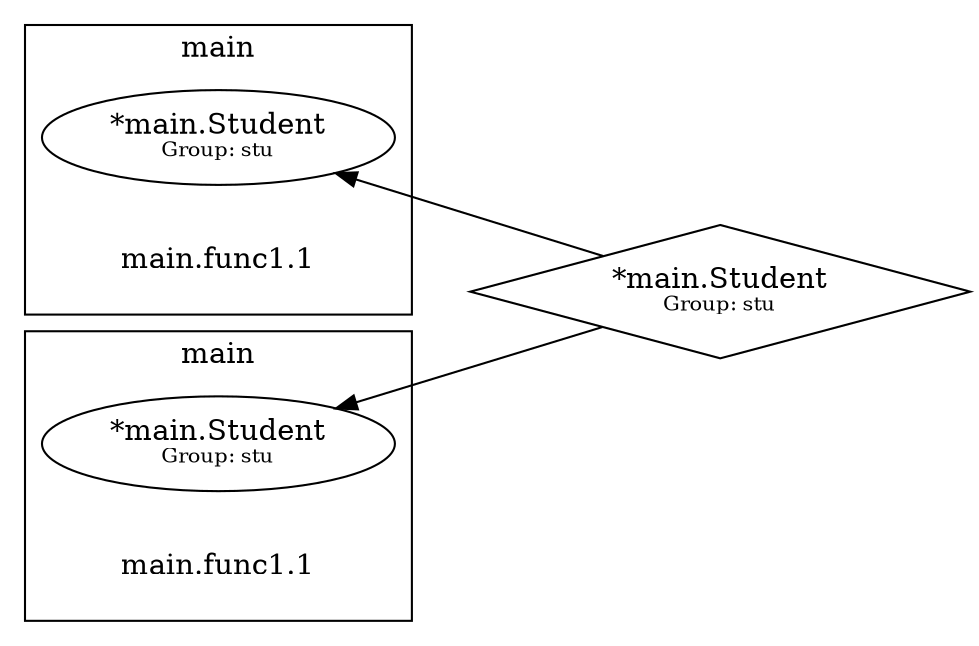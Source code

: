 digraph {
	rankdir=RL;
	graph [compound=true];
	"[type=*main.Student group=stu]" [shape=diamond label=<*main.Student<BR /><FONT POINT-SIZE="10">Group: stu</FONT>>];
		"[type=*main.Student group=stu]" -> "*main.Student[group=stu]0";
		"[type=*main.Student group=stu]" -> "*main.Student[group=stu]1";
		
	
		subgraph cluster_0 {
			label = "main";
			constructor_0 [shape=plaintext label="main.func1.1"];
			
			"*main.Student[group=stu]0" [label=<*main.Student<BR /><FONT POINT-SIZE="10">Group: stu</FONT>>];
			
		}
		
		
		subgraph cluster_1 {
			label = "main";
			constructor_1 [shape=plaintext label="main.func1.1"];
			
			"*main.Student[group=stu]1" [label=<*main.Student<BR /><FONT POINT-SIZE="10">Group: stu</FONT>>];
			
		}
		
		
	
}